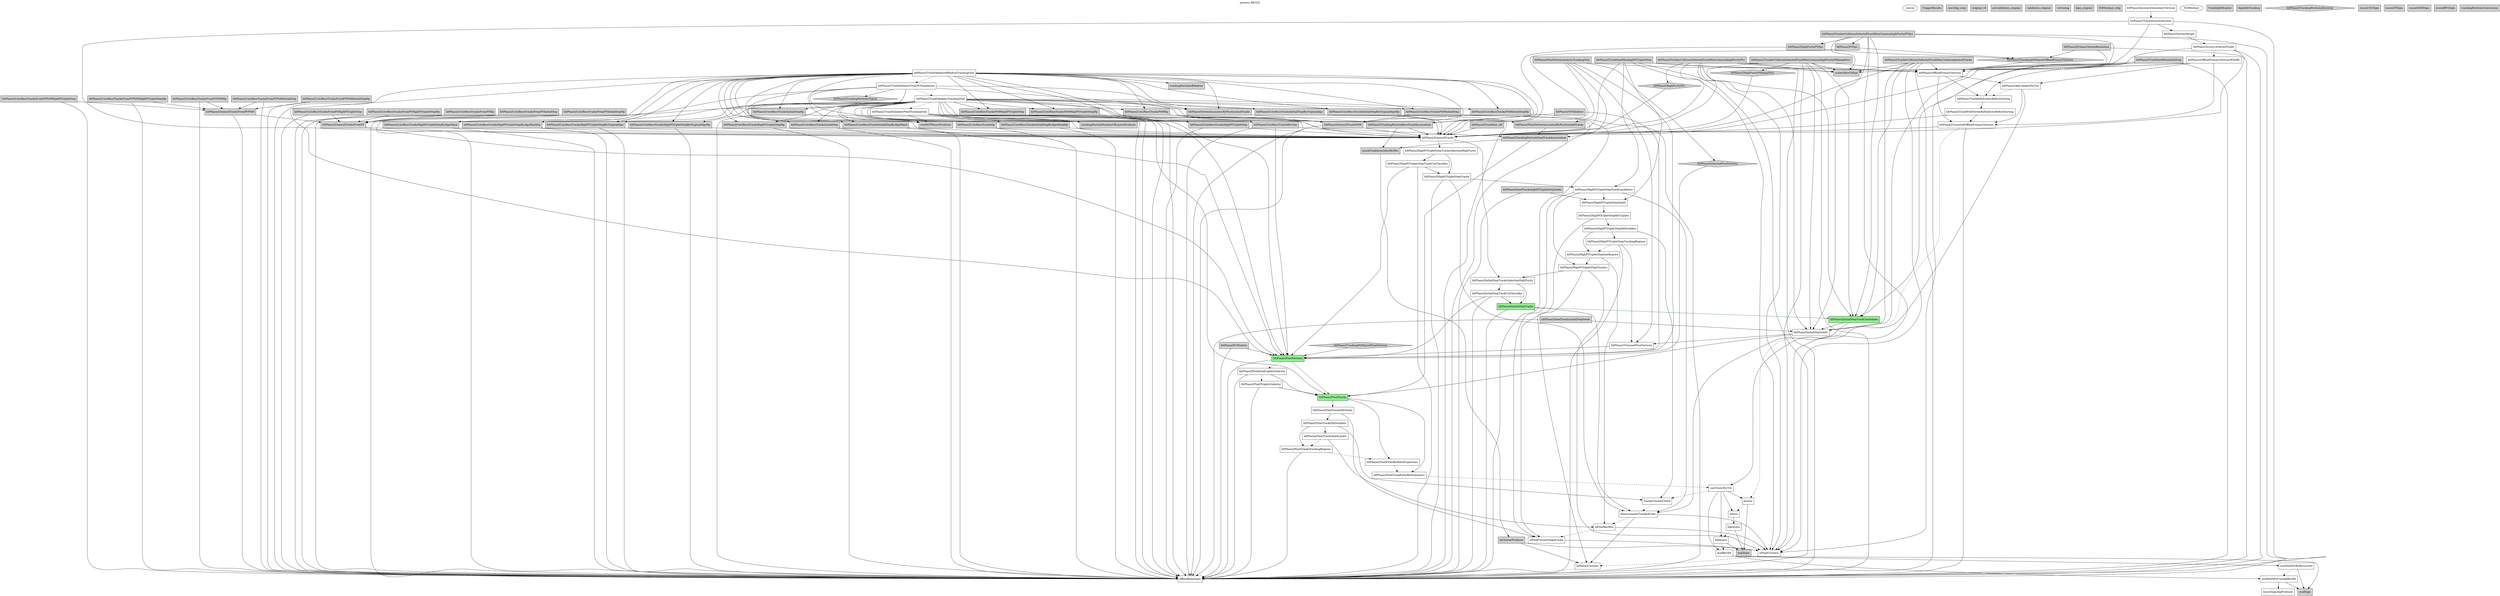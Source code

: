 digraph RECO2 {
graph [
label="process RECO2", labelloc=top];
0[color=black, fillcolor=white, label=source, shape=oval, style=filled, tooltip=PoolSource];
1[color=black, fillcolor=lightgrey, label=TriggerResults, shape=note, style=filled, tooltip=TriggerResultInserter];
2[color=black, fillcolor=lightgrey, label=raw2digi_step, shape=box, style=filled, tooltip=PathStatusInserter];
3[color=black, fillcolor=lightgrey, label=original_v6, shape=box, style=filled, tooltip=PathStatusInserter];
4[color=black, fillcolor=lightgrey, label=prevalidation_original, shape=box, style=filled, tooltip=PathStatusInserter];
5[color=black, fillcolor=lightgrey, label=validation_original, shape=box, style=filled, tooltip=PathStatusInserter];
6[color=black, fillcolor=lightgrey, label=vertexing, shape=box, style=filled, tooltip=PathStatusInserter];
7[color=black, fillcolor=lightgrey, label=dqm_original, shape=box, style=filled, tooltip=EndPathStatusInserter];
8[color=black, fillcolor=lightgrey, label=DQMoutput_step, shape=box, style=filled, tooltip=EndPathStatusInserter];
9[color=black, fillcolor=white, label=offlineBeamSpot, shape=box, style=filled, tooltip=BeamSpotProducer];
10[color=black, fillcolor=white, label=siPhase2Clusters, shape=box, style=filled, tooltip=Phase2TrackerClusterizer];
11[color=black, fillcolor=white, label=siPixelClusters, shape=box, style=filled, tooltip=SiPixelClusterProducer];
12[color=black, fillcolor=white, label=siPixelClusterShapeCache, shape=box, style=filled, tooltip=SiPixelClusterShapeCacheProducer];
13[color=black, fillcolor=white, label=siPixelRecHits, shape=box, style=filled, tooltip=SiPixelRecHitConverter];
14[color=black, fillcolor=white, label=MeasurementTrackerEvent, shape=box, style=filled, tooltip=MeasurementTrackerEventProducer];
15[color=black, fillcolor=white, label=trackerClusterCheck, shape=box, style=filled, tooltip=ClusterCheckerEDProducer];
16[color=black, fillcolor=white, label=caloTowerForTrk, shape=box, style=filled, tooltip=CaloTowersCreator];
17[color=black, fillcolor=white, label=hltPhase2PixelTrackFilterByKinematics, shape=box, style=filled, tooltip=PixelTrackFilterByKinematicsProducer];
18[color=black, fillcolor=white, label=hltPhase2PixelFitterByHelixProjections, shape=box, style=filled, tooltip=PixelFitterByHelixProjectionsProducer];
19[color=black, fillcolor=white, label=hltPhase2PixelTracksTrackingRegions, shape=box, style=filled, tooltip=GlobalTrackingRegionFromBeamSpotEDProducer];
20[color=black, fillcolor=white, label=hltPhase2PixelTracksSeedLayers, shape=box, style=filled, tooltip=SeedingLayersEDProducer];
21[color=black, fillcolor=white, label=hltPhase2PixelTracksHitDoublets, shape=box, style=filled, tooltip=HitPairEDProducer];
22[color=black, fillcolor=white, label=hltPhase2PixelTracksHitSeeds, shape=box, style=filled, tooltip=CAHitQuadrupletEDProducer];
23[color=black, fillcolor=lightgreen, label=hltPhase2PixelTracks, shape=box, style=filled, tooltip=PixelTrackProducer];
24[color=black, fillcolor=white, label=hltPhase2PixelTripletsSelector, shape=box, style=filled, tooltip=RecoTrackViewRefSelector];
25[color=black, fillcolor=white, label=hltPhase2PixelQuadrupletsSelector, shape=box, style=filled, tooltip=RecoTrackViewRefSelector];
26[color=black, fillcolor=lightgreen, label=hltPhase2PixelVertices, shape=box, style=filled, tooltip=PixelVertexProducer];
27[color=black, fillcolor=white, label=hltPhase2TrimmedPixelVertices, shape=box, style=filled, tooltip=PixelVertexCollectionTrimmer];
28[color=black, fillcolor=white, label=hltPhase2InitialStepSeeds, shape=box, style=filled, tooltip=SeedGeneratorFromProtoTracksEDProducer];
29[color=black, fillcolor=lightgreen, label=hltPhase2InitialStepTrackCandidates, shape=box, style=filled, tooltip=CkfTrackCandidateMaker];
30[color=black, fillcolor=lightgreen, label=hltPhase2InitialStepTracks, shape=box, style=filled, tooltip=TrackProducer];
31[color=black, fillcolor=white, label=hltPhase2InitialStepTrackCutClassifier, shape=box, style=filled, tooltip=TrackCutClassifier];
32[color=black, fillcolor=white, label=hltPhase2InitialStepTracksSelectionHighPurity, shape=box, style=filled, tooltip=TrackCollectionFilterCloner];
33[color=black, fillcolor=white, label=hltPhase2HighPtTripletStepClusters, shape=box, style=filled, tooltip=TrackClusterRemoverPhase2];
34[color=black, fillcolor=white, label=hltPhase2HighPtTripletStepSeedLayers, shape=box, style=filled, tooltip=SeedingLayersEDProducer];
35[color=black, fillcolor=white, label=hltPhase2HighPtTripletStepTrackingRegions, shape=box, style=filled, tooltip=GlobalTrackingRegionWithVerticesEDProducer];
36[color=black, fillcolor=white, label=hltPhase2HighPtTripletStepHitDoublets, shape=box, style=filled, tooltip=HitPairEDProducer];
37[color=black, fillcolor=white, label=hltPhase2HighPtTripletStepHitTriplets, shape=box, style=filled, tooltip=CAHitTripletEDProducer];
38[color=black, fillcolor=white, label=hltPhase2HighPtTripletStepSeeds, shape=box, style=filled, tooltip=SeedCreatorFromRegionConsecutiveHitsEDProducer];
39[color=black, fillcolor=white, label=hltPhase2HighPtTripletStepTrackCandidates, shape=box, style=filled, tooltip=CkfTrackCandidateMaker];
40[color=black, fillcolor=white, label=hltPhase2HighPtTripletStepTracks, shape=box, style=filled, tooltip=TrackProducer];
41[color=black, fillcolor=white, label=hltPhase2HighPtTripletStepTrackCutClassifier, shape=box, style=filled, tooltip=TrackCutClassifier];
42[color=black, fillcolor=white, label=hltPhase2HighPtTripletStepTracksSelectionHighPurity, shape=box, style=filled, tooltip=TrackCollectionFilterCloner];
43[color=black, fillcolor=white, label=hltPhase2GeneralTracks, shape=box, style=filled, tooltip=TrackListMerger];
44[color=black, fillcolor=white, label=hltPhase2TrackValidatorPixelTrackingOnly, shape=box, style=filled, tooltip=MultiTrackValidator];
45[color=black, fillcolor=white, label=hltPhase2TrackValidatorTrackingOnly, shape=box, style=filled, tooltip=MultiTrackValidator];
46[color=black, fillcolor=white, label=hltPhase2TrackValidatorFromPVStandalone, shape=box, style=filled, tooltip=MultiTrackValidator];
47[color=black, fillcolor=white, label=hltPhase2TrackValidatorBHadronTrackingOnly, shape=box, style=filled, tooltip=MultiTrackValidator];
48[color=black, fillcolor=white, label=bunchSpacingProducer, shape=box, style=filled, tooltip=BunchSpacingProducer];
49[color=black, fillcolor=white, label=ecalMultiFitUncalibRecHit, shape=box, style=filled, tooltip=EcalUncalibRecHitProducer];
50[color=black, fillcolor=white, label=ecalDetIdToBeRecovered, shape=box, style=filled, tooltip=EcalDetIdToBeRecoveredProducer];
51[color=black, fillcolor=white, label=ecalRecHit, shape=box, style=filled, tooltip=EcalRecHitProducer];
52[color=black, fillcolor=white, label=hbhereco, shape=box, style=filled, tooltip=HBHEPhase1Reconstructor];
53[color=black, fillcolor=white, label=hfprereco, shape=box, style=filled, tooltip=HFPreReconstructor];
54[color=black, fillcolor=white, label=hfreco, shape=box, style=filled, tooltip=HFPhase1Reconstructor];
55[color=black, fillcolor=white, label=horeco, shape=box, style=filled, tooltip=HcalHitReconstructor];
56[color=black, fillcolor=white, label=hltPhase2UnsortedOfflinePrimaryVertices, shape=box, style=filled, tooltip=PrimaryVertexProducer];
57[color=black, fillcolor=white, label=hltPhase2TrackWithVertexRefSelectorBeforeSorting, shape=box, style=filled, tooltip=TrackWithVertexRefSelector];
58[color=black, fillcolor=white, label=hltPhase2TrackRefsForJetsBeforeSorting, shape=box, style=filled, tooltip=ChargedRefCandidateProducer];
59[color=black, fillcolor=white, label=hltPhase2Ak4CaloJetsForTrk, shape=box, style=filled, tooltip=FastjetJetProducer];
60[color=black, fillcolor=white, label=hltPhase2OfflinePrimaryVertices, shape=box, style=filled, tooltip=RecoChargedRefCandidatePrimaryVertexSorter];
61[color=black, fillcolor=white, label=hltPhase2OfflinePrimaryVerticesWithBS, shape=box, style=filled, tooltip=RecoChargedRefCandidatePrimaryVertexSorter];
62[color=black, fillcolor=white, label=hltPhase2InclusiveVertexFinder, shape=box, style=filled, tooltip=InclusiveVertexFinder];
63[color=black, fillcolor=white, label=hltPhase2VertexMerger, shape=box, style=filled, tooltip=VertexMerger];
64[color=black, fillcolor=white, label=hltPhase2TrackVertexArbitrator, shape=box, style=filled, tooltip=TrackVertexArbitrator];
65[color=black, fillcolor=white, label=hltPhase2InclusiveSecondaryVertices, shape=box, style=filled, tooltip=VertexMerger];
66[color=black, fillcolor=white, label=DQMoutput, shape=oval, style=filled, tooltip=DQMRootOutputModule];
67[color=black, fillcolor=lightgrey, label=TrackSplitMonitor, shape=box, style=filled, tooltip=TrackSplittingMonitor];
68[color=black, fillcolor=lightgrey, label=dqmInfoTracking, shape=box, style=filled, tooltip=DQMEventInfo];
69[color=black, fillcolor=lightgrey, label=ecalDigis, shape=box, style=filled, tooltip=EcalRawToDigi];
70[color=black, fillcolor=lightgrey, label=hcalDigis, shape=box, style=filled, tooltip=HcalRawToDigi];
71[color=black, fillcolor=lightgrey, label=hltPhase2CutsRecoTracksBtvLike, shape=box, style=filled, tooltip=RecoTrackViewRefSelector];
72[color=black, fillcolor=lightgrey, label=hltPhase2CutsRecoTracksFromPVHighPtTripletStep, shape=box, style=filled, tooltip=RecoTrackViewRefSelector];
73[color=black, fillcolor=lightgrey, label=hltPhase2CutsRecoTracksFromPVHighPtTripletStepHp, shape=box, style=filled, tooltip=RecoTrackViewRefSelector];
74[color=black, fillcolor=lightgrey, label=hltPhase2CutsRecoTracksFromPVHp, shape=box, style=filled, tooltip=RecoTrackViewRefSelector];
75[color=black, fillcolor=lightgrey, label=hltPhase2CutsRecoTracksFromPVInitialStep, shape=box, style=filled, tooltip=RecoTrackViewRefSelector];
76[color=black, fillcolor=lightgrey, label=hltPhase2CutsRecoTracksFromPVInitialStepHp, shape=box, style=filled, tooltip=RecoTrackViewRefSelector];
77[color=black, fillcolor=lightgrey, label=hltPhase2CutsRecoTracksFromPVPt09HighPtTripletStep, shape=box, style=filled, tooltip=RecoTrackViewRefSelector];
78[color=black, fillcolor=lightgrey, label=hltPhase2CutsRecoTracksFromPVPt09HighPtTripletStepHp, shape=box, style=filled, tooltip=RecoTrackViewRefSelector];
79[color=black, fillcolor=lightgrey, label=hltPhase2CutsRecoTracksFromPVPt09Hp, shape=box, style=filled, tooltip=RecoTrackViewRefSelector];
80[color=black, fillcolor=lightgrey, label=hltPhase2CutsRecoTracksFromPVPt09InitialStep, shape=box, style=filled, tooltip=RecoTrackViewRefSelector];
81[color=black, fillcolor=lightgrey, label=hltPhase2CutsRecoTracksFromPVPt09InitialStepHp, shape=box, style=filled, tooltip=RecoTrackViewRefSelector];
82[color=black, fillcolor=lightgrey, label=hltPhase2CutsRecoTracksHighPtTripletStep, shape=box, style=filled, tooltip=RecoTrackViewRefSelector];
83[color=black, fillcolor=lightgrey, label=hltPhase2CutsRecoTracksHighPtTripletStepByAlgoMask, shape=box, style=filled, tooltip=RecoTrackViewRefSelector];
84[color=black, fillcolor=lightgrey, label=hltPhase2CutsRecoTracksHighPtTripletStepByAlgoMaskHp, shape=box, style=filled, tooltip=RecoTrackViewRefSelector];
85[color=black, fillcolor=lightgrey, label=hltPhase2CutsRecoTracksHighPtTripletStepByOriginalAlgo, shape=box, style=filled, tooltip=RecoTrackViewRefSelector];
86[color=black, fillcolor=lightgrey, label=hltPhase2CutsRecoTracksHighPtTripletStepByOriginalAlgoHp, shape=box, style=filled, tooltip=RecoTrackViewRefSelector];
87[color=black, fillcolor=lightgrey, label=hltPhase2CutsRecoTracksHighPtTripletStepHp, shape=box, style=filled, tooltip=RecoTrackViewRefSelector];
88[color=black, fillcolor=lightgrey, label=hltPhase2CutsRecoTracksHp, shape=box, style=filled, tooltip=RecoTrackViewRefSelector];
89[color=black, fillcolor=lightgrey, label=hltPhase2CutsRecoTracksInitialStep, shape=box, style=filled, tooltip=RecoTrackViewRefSelector];
90[color=black, fillcolor=lightgrey, label=hltPhase2CutsRecoTracksInitialStepByAlgoMask, shape=box, style=filled, tooltip=RecoTrackViewRefSelector];
91[color=black, fillcolor=lightgrey, label=hltPhase2CutsRecoTracksInitialStepByAlgoMaskHp, shape=box, style=filled, tooltip=RecoTrackViewRefSelector];
92[color=black, fillcolor=lightgrey, label=hltPhase2CutsRecoTracksInitialStepByOriginalAlgo, shape=box, style=filled, tooltip=RecoTrackViewRefSelector];
93[color=black, fillcolor=lightgrey, label=hltPhase2CutsRecoTracksInitialStepByOriginalAlgoHp, shape=box, style=filled, tooltip=RecoTrackViewRefSelector];
94[color=black, fillcolor=lightgrey, label=hltPhase2CutsRecoTracksInitialStepHp, shape=box, style=filled, tooltip=RecoTrackViewRefSelector];
95[color=black, fillcolor=lightgrey, label=hltPhase2CutsRecoTracksPt09HighPtTripletStep, shape=box, style=filled, tooltip=RecoTrackViewRefSelector];
96[color=black, fillcolor=lightgrey, label=hltPhase2CutsRecoTracksPt09HighPtTripletStepHp, shape=box, style=filled, tooltip=RecoTrackViewRefSelector];
97[color=black, fillcolor=lightgrey, label=hltPhase2CutsRecoTracksPt09Hp, shape=box, style=filled, tooltip=RecoTrackViewRefSelector];
98[color=black, fillcolor=lightgrey, label=hltPhase2CutsRecoTracksPt09InitialStep, shape=box, style=filled, tooltip=RecoTrackViewRefSelector];
99[color=black, fillcolor=lightgrey, label=hltPhase2CutsRecoTracksPt09InitialStepHp, shape=box, style=filled, tooltip=RecoTrackViewRefSelector];
100[color=black, fillcolor=lightgrey, label=hltPhase2GeneralTracksFromPV, shape=box, style=filled, tooltip=TrackWithVertexRefSelector];
101[color=black, fillcolor=lightgrey, label=hltPhase2GeneralTracksFromPVPt09, shape=box, style=filled, tooltip=RecoTrackViewRefSelector];
102[color=black, fillcolor=lightgrey, label=hltPhase2GeneralTracksPt09, shape=box, style=filled, tooltip=RecoTrackViewRefSelector];
103[color=black, fillcolor=lightgrey, label=hltPhase2HighPurityPV0p1, shape=box, style=filled, tooltip=TrackWithVertexSelector];
104[color=black, fillcolor=lightgrey, label=hltPhase2HighPurityPt1, shape=diamond, style=filled, tooltip=TrackSelector];
105[color=black, fillcolor=lightgrey, label=hltPhase2HighPurityPtRange0to1, shape=diamond, style=filled, tooltip=TrackSelector];
106[color=black, fillcolor=lightgrey, label=hltPhase2PV0p1, shape=box, style=filled, tooltip=TrackWithVertexSelector];
107[color=black, fillcolor=lightgrey, label=hltPhase2PixelVertexAnalysisTrackingOnly, shape=box, style=filled, tooltip=PrimaryVertexAnalyzer4PUSlimmed];
108[color=black, fillcolor=lightgrey, label=hltPhase2PixelVertexAssociatorByPositionAndTracks, shape=box, style=filled, tooltip=VertexAssociatorByPositionAndTracksProducer];
109[color=black, fillcolor=lightgrey, label=hltPhase2PrimaryVertexResolution, shape=box, style=filled, tooltip=PrimaryVertexResolution];
110[color=black, fillcolor=lightgrey, label=hltPhase2PvMonitor, shape=box, style=filled, tooltip=PrimaryVertexMonitor];
111[color=black, fillcolor=lightgrey, label=hltPhase2SeedTrackshighPtTripletStepSeeds, shape=box, style=filled, tooltip=TrackFromSeedProducer];
112[color=black, fillcolor=lightgrey, label=hltPhase2SeedTracksinitialStepSeeds, shape=box, style=filled, tooltip=TrackFromSeedProducer];
113[color=black, fillcolor=lightgrey, label=hltPhase2SelectedPixelVertices, shape=diamond, style=filled, tooltip=VertexSelector];
114[color=black, fillcolor=lightgrey, label=hltPhase2TrackMon_ckf, shape=box, style=filled, tooltip=TrackEfficiencyMonitor];
115[color=black, fillcolor=lightgrey, label=hltPhase2TrackSeedMonhighPtTripletStep, shape=box, style=filled, tooltip=TrackingMonitor];
116[color=black, fillcolor=lightgrey, label=hltPhase2TrackSeedMoninitialStep, shape=box, style=filled, tooltip=TrackingMonitor];
117[color=black, fillcolor=lightgrey, label=hltPhase2TrackerCollisionSelectedTrackMonCommongeneralTracks, shape=box, style=filled, tooltip=TrackingMonitor];
118[color=black, fillcolor=lightgrey, label=hltPhase2TrackerCollisionSelectedTrackMonCommonhighPurityPV0p1, shape=box, style=filled, tooltip=TrackingMonitor];
119[color=black, fillcolor=lightgrey, label=hltPhase2TrackerCollisionSelectedTrackMonCommonhighPurityPt1, shape=box, style=filled, tooltip=TrackingMonitor];
120[color=black, fillcolor=lightgrey, label=hltPhase2TrackerCollisionSelectedTrackMonCommonhighPurityPtRange0to1, shape=box, style=filled, tooltip=TrackingMonitor];
121[color=black, fillcolor=lightgrey, label=hltPhase2TrackingDQMgoodOfflinePrimaryVertices, shape=diamond, style=filled, tooltip=VertexSelector];
122[color=black, fillcolor=lightgrey, label=hltPhase2TrackingDQMgoodPixelVertices, shape=diamond, style=filled, tooltip=VertexSelector];
123[color=black, fillcolor=lightgrey, label=hltPhase2TrackingParticlePixelTrackAsssociation, shape=box, style=filled, tooltip=TrackAssociatorEDProducer];
124[color=black, fillcolor=lightgrey, label=hltPhase2TrackingParticleRecoTrackAsssociation, shape=box, style=filled, tooltip=TrackAssociatorEDProducer];
125[color=black, fillcolor=lightgrey, label=hltPhase2TrackingParticlesElectron, shape=diamond, style=filled, tooltip=TrackingParticleRefSelector];
126[color=black, fillcolor=lightgrey, label=hltPhase2TrackingParticlesSignal, shape=diamond, style=filled, tooltip=TrackingParticleRefSelector];
127[color=black, fillcolor=lightgrey, label=hltPhase2V0Validator, shape=box, style=filled, tooltip=V0Validator];
128[color=black, fillcolor=lightgrey, label=hltPhase2VertexAssociatorByPositionAndTracks, shape=box, style=filled, tooltip=VertexAssociatorByPositionAndTracksProducer];
129[color=black, fillcolor=lightgrey, label=muonCSCDigis, shape=box, style=filled, tooltip=CSCDCCUnpacker];
130[color=black, fillcolor=lightgrey, label=muonDTDigis, shape=box, style=filled, tooltip=DTuROSRawToDigi];
131[color=black, fillcolor=lightgrey, label=muonGEMDigis, shape=box, style=filled, tooltip=GEMRawToDigiModule];
132[color=black, fillcolor=lightgrey, label=muonRPCDigis, shape=box, style=filled, tooltip=RPCUnpackingModule];
133[color=black, fillcolor=lightgrey, label=quickTrackAssociatorByHits, shape=box, style=filled, tooltip=QuickTrackAssociatorByHitsProducer];
134[color=black, fillcolor=lightgrey, label=scalersRawToDigi, shape=box, style=filled, tooltip=ScalersRawToDigi];
135[color=black, fillcolor=lightgrey, label=simHitTPAssocProducer, shape=box, style=filled, tooltip=SimHitTPAssociationProducer];
136[color=black, fillcolor=lightgrey, label=tpClusterProducer, shape=box, style=filled, tooltip=ClusterTPAssociationProducer];
137[color=black, fillcolor=lightgrey, label=trackingParticleNumberOfLayersProducer, shape=box, style=filled, tooltip=TrackingParticleNumberOfLayersProducer];
138[color=black, fillcolor=lightgrey, label=trackingParticlesBHadron, shape=box, style=filled, tooltip=TrackingParticleBHadronRefSelector];
139[color=black, fillcolor=lightgrey, label=trackingParticlesConversion, shape=box, style=filled, tooltip=TrackingParticleConversionRefSelector];
10 -> 9[style=dashed];
11 -> 10[style=dashed];
12 -> 11;
13 -> 11;
13 -> 12[style=dashed];
14 -> 11;
14 -> 10;
14 -> 13[style=dashed];
15 -> 14[style=dashed];
16 -> 52;
16 -> 55;
16 -> 54;
16 -> 51;
16 -> 15[style=dashed];
17 -> 16[style=dashed];
18 -> 17[style=dashed];
19 -> 9;
19 -> 18[style=dashed];
20 -> 13;
20 -> 19[style=dashed];
21 -> 20;
21 -> 19;
21 -> 15;
22 -> 21;
22 -> 12;
23 -> 22;
23 -> 18;
23 -> 17;
24 -> 23;
24 -> 9;
25 -> 23;
25 -> 9;
25 -> 24[style=dashed];
26 -> 23[color=darkgreen];
26 -> 9;
26 -> 25[style=dashed];
27 -> 26;
28 -> 23;
28 -> 27;
29 -> 14;
29 -> 28;
30 -> 14;
30 -> 9;
30 -> 29[color=darkgreen];
31 -> 30;
31 -> 9;
31 -> 26;
32 -> 30;
32 -> 31;
33 -> 32;
33 -> 11;
33 -> 10;
34 -> 13;
34 -> 33;
35 -> 9;
35 -> 27;
35 -> 34[style=dashed];
36 -> 34;
36 -> 35;
36 -> 15;
37 -> 36;
37 -> 12;
38 -> 37;
39 -> 12;
39 -> 14;
39 -> 38;
39 -> 33;
40 -> 14;
40 -> 9;
40 -> 39;
41 -> 40;
41 -> 9;
41 -> 26;
42 -> 40;
42 -> 41;
43 -> 32;
43 -> 42;
44 -> 23;
44 -> 9;
44 -> 137;
44 -> 26;
44 -> 108;
44 -> 135;
44 -> 123;
45 -> 43;
45 -> 89;
45 -> 82;
45 -> 94;
45 -> 87;
45 -> 92;
45 -> 85;
45 -> 93;
45 -> 86;
45 -> 102;
45 -> 97;
45 -> 71;
45 -> 90;
45 -> 83;
45 -> 91;
45 -> 84;
45 -> 98;
45 -> 95;
45 -> 99;
45 -> 96;
45 -> 9;
45 -> 137;
45 -> 26;
45 -> 128;
45 -> 135;
45 -> 124;
45 -> 44[style=dashed];
46 -> 126;
46 -> 100;
46 -> 9;
46 -> 137;
46 -> 26;
46 -> 128;
46 -> 135;
46 -> 124;
46 -> 45[style=dashed];
47 -> 138;
47 -> 43;
47 -> 89;
47 -> 82;
47 -> 94;
47 -> 87;
47 -> 92;
47 -> 85;
47 -> 93;
47 -> 86;
47 -> 102;
47 -> 97;
47 -> 71;
47 -> 90;
47 -> 83;
47 -> 91;
47 -> 84;
47 -> 98;
47 -> 95;
47 -> 99;
47 -> 96;
47 -> 9;
47 -> 137;
47 -> 26;
47 -> 128;
47 -> 135;
47 -> 124;
47 -> 46[style=dashed];
49 -> 69;
49 -> 48;
50 -> 69;
50 -> 49[style=dashed];
51 -> 49;
51 -> 50;
51 -> 69;
52 -> 70;
52 -> 51[style=dashed];
53 -> 70;
53 -> 52[style=dashed];
54 -> 53;
55 -> 70;
55 -> 54[style=dashed];
56 -> 43;
56 -> 9;
56 -> 55[style=dashed];
57 -> 43;
57 -> 56;
58 -> 57;
59 -> 56;
59 -> 16;
59 -> 58[style=dashed];
60 -> 58;
60 -> 56;
60 -> 59;
61 -> 58;
61 -> 56;
61 -> 59;
61 -> 60[style=dashed];
62 -> 9;
62 -> 60;
62 -> 43;
62 -> 61[style=dashed];
63 -> 62;
64 -> 60;
64 -> 63;
64 -> 9;
64 -> 43;
65 -> 64;
71 -> 43;
71 -> 9;
71 -> 26;
72 -> 100;
72 -> 9;
73 -> 100;
73 -> 9;
74 -> 100;
74 -> 9;
75 -> 100;
75 -> 9;
76 -> 100;
76 -> 9;
77 -> 101;
77 -> 9;
78 -> 101;
78 -> 9;
79 -> 101;
79 -> 9;
80 -> 101;
80 -> 9;
81 -> 101;
81 -> 9;
82 -> 43;
82 -> 9;
83 -> 43;
83 -> 9;
84 -> 43;
84 -> 9;
85 -> 43;
85 -> 9;
86 -> 43;
86 -> 9;
87 -> 43;
87 -> 9;
88 -> 43;
88 -> 9;
89 -> 43;
89 -> 9;
90 -> 43;
90 -> 9;
91 -> 43;
91 -> 9;
92 -> 43;
92 -> 9;
93 -> 43;
93 -> 9;
94 -> 43;
94 -> 9;
95 -> 102;
95 -> 9;
96 -> 102;
96 -> 9;
97 -> 102;
97 -> 9;
98 -> 102;
98 -> 9;
99 -> 102;
99 -> 9;
100 -> 43;
100 -> 26;
101 -> 100;
101 -> 9;
102 -> 43;
102 -> 9;
103 -> 43;
103 -> 121;
104 -> 43;
105 -> 43;
106 -> 43;
106 -> 121;
107 -> 123;
107 -> 108;
107 -> 26;
107 -> 113;
107 -> 27;
107 -> 60;
108 -> 123;
109 -> 121;
109 -> 9;
109 -> 134;
110 -> 26;
110 -> 9;
111 -> 38;
111 -> 9;
112 -> 28;
112 -> 9;
113 -> 26;
114 -> 43;
115 -> 9;
115 -> 60;
115 -> 134;
115 -> 43;
115 -> 39;
115 -> 38;
115 -> 11;
116 -> 9;
116 -> 60;
116 -> 134;
116 -> 43;
116 -> 29;
116 -> 28;
116 -> 11;
117 -> 134;
117 -> 9;
117 -> 60;
117 -> 43;
117 -> 29;
117 -> 28;
117 -> 11;
118 -> 134;
118 -> 9;
118 -> 60;
118 -> 106;
118 -> 103;
118 -> 29;
118 -> 28;
118 -> 11;
119 -> 134;
119 -> 9;
119 -> 60;
119 -> 43;
119 -> 104;
119 -> 29;
119 -> 28;
119 -> 11;
120 -> 134;
120 -> 9;
120 -> 60;
120 -> 43;
120 -> 105;
120 -> 29;
120 -> 28;
120 -> 11;
121 -> 60;
122 -> 26;
123 -> 23;
123 -> 133;
124 -> 43;
124 -> 133;
127 -> 124;
127 -> 26;
128 -> 124;
133 -> 136;
136 -> 11;
136 -> 10;
}
